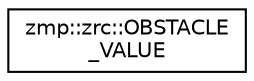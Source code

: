 digraph "クラス階層図"
{
  edge [fontname="Helvetica",fontsize="10",labelfontname="Helvetica",labelfontsize="10"];
  node [fontname="Helvetica",fontsize="10",shape=record];
  rankdir="LR";
  Node1 [label="zmp::zrc::OBSTACLE\l_VALUE",height=0.2,width=0.4,color="black", fillcolor="white", style="filled",URL="$structzmp_1_1zrc_1_1OBSTACLE__VALUE.html"];
}
